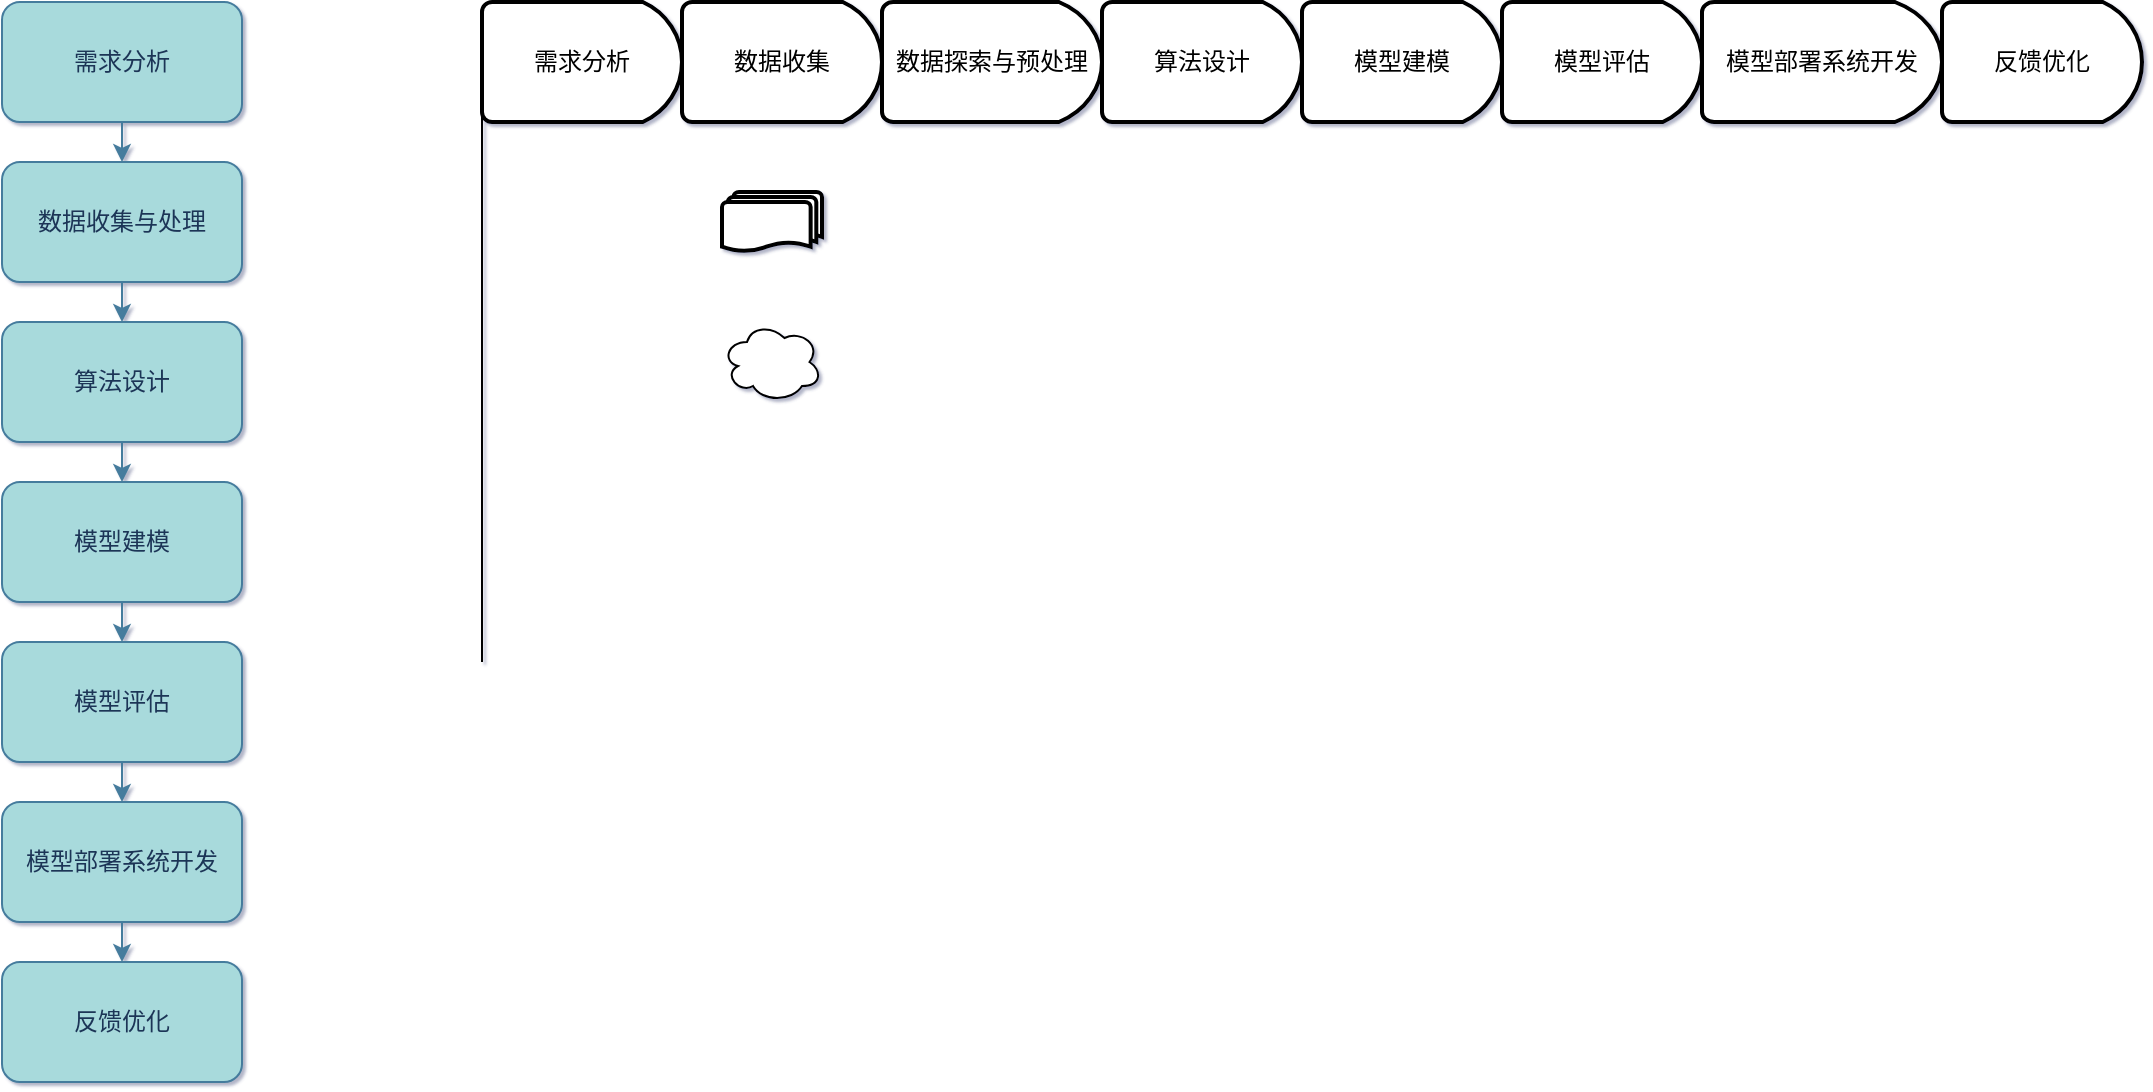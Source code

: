 <mxfile version="22.0.3" type="github">
  <diagram name="第 1 页" id="IjWyurTq-ILXQwRQvEtv">
    <mxGraphModel dx="1077" dy="567" grid="1" gridSize="10" guides="1" tooltips="1" connect="1" arrows="1" fold="1" page="1" pageScale="1" pageWidth="827" pageHeight="1169" background="none" math="0" shadow="1">
      <root>
        <mxCell id="0" />
        <mxCell id="1" parent="0" />
        <mxCell id="pRw-AlsN8rjanIpTl_Nw-8" style="edgeStyle=orthogonalEdgeStyle;rounded=1;orthogonalLoop=1;jettySize=auto;html=1;entryX=0.5;entryY=0;entryDx=0;entryDy=0;fillColor=#A8DADC;strokeColor=#457B9D;labelBackgroundColor=none;fontColor=default;fontFamily=Times New Roman;" edge="1" parent="1" source="pRw-AlsN8rjanIpTl_Nw-1" target="pRw-AlsN8rjanIpTl_Nw-2">
          <mxGeometry relative="1" as="geometry" />
        </mxCell>
        <mxCell id="pRw-AlsN8rjanIpTl_Nw-1" value="&lt;p class=&quot;MsoNormal&quot;&gt;&lt;font face=&quot;Helvetica&quot;&gt;需求分析&lt;/font&gt;&lt;/p&gt;" style="rounded=1;whiteSpace=wrap;html=1;fillColor=#A8DADC;strokeColor=#457B9D;labelBackgroundColor=none;fontColor=#1D3557;fontFamily=Times New Roman;" vertex="1" parent="1">
          <mxGeometry x="380" y="70" width="120" height="60" as="geometry" />
        </mxCell>
        <mxCell id="pRw-AlsN8rjanIpTl_Nw-9" style="edgeStyle=orthogonalEdgeStyle;rounded=1;orthogonalLoop=1;jettySize=auto;html=1;entryX=0.5;entryY=0;entryDx=0;entryDy=0;fillColor=#A8DADC;strokeColor=#457B9D;labelBackgroundColor=none;fontColor=default;fontFamily=Times New Roman;" edge="1" parent="1" source="pRw-AlsN8rjanIpTl_Nw-2" target="pRw-AlsN8rjanIpTl_Nw-3">
          <mxGeometry relative="1" as="geometry" />
        </mxCell>
        <mxCell id="pRw-AlsN8rjanIpTl_Nw-2" value="&lt;p class=&quot;MsoNormal&quot;&gt;数据收集与处理&lt;/p&gt;" style="rounded=1;whiteSpace=wrap;html=1;fillColor=#A8DADC;strokeColor=#457B9D;labelBackgroundColor=none;fontColor=#1D3557;fontFamily=Times New Roman;" vertex="1" parent="1">
          <mxGeometry x="380" y="150" width="120" height="60" as="geometry" />
        </mxCell>
        <mxCell id="pRw-AlsN8rjanIpTl_Nw-10" style="edgeStyle=orthogonalEdgeStyle;rounded=1;orthogonalLoop=1;jettySize=auto;html=1;entryX=0.5;entryY=0;entryDx=0;entryDy=0;fillColor=#A8DADC;strokeColor=#457B9D;labelBackgroundColor=none;fontColor=default;fontFamily=Times New Roman;" edge="1" parent="1" source="pRw-AlsN8rjanIpTl_Nw-3" target="pRw-AlsN8rjanIpTl_Nw-4">
          <mxGeometry relative="1" as="geometry" />
        </mxCell>
        <mxCell id="pRw-AlsN8rjanIpTl_Nw-3" value="&lt;p class=&quot;MsoNormal&quot;&gt;算法设计&lt;/p&gt;" style="rounded=1;whiteSpace=wrap;html=1;fillColor=#A8DADC;strokeColor=#457B9D;labelBackgroundColor=none;fontColor=#1D3557;fontFamily=Times New Roman;" vertex="1" parent="1">
          <mxGeometry x="380" y="230" width="120" height="60" as="geometry" />
        </mxCell>
        <mxCell id="pRw-AlsN8rjanIpTl_Nw-11" style="edgeStyle=orthogonalEdgeStyle;rounded=1;orthogonalLoop=1;jettySize=auto;html=1;fillColor=#A8DADC;strokeColor=#457B9D;labelBackgroundColor=none;fontColor=default;fontFamily=Times New Roman;" edge="1" parent="1" source="pRw-AlsN8rjanIpTl_Nw-4" target="pRw-AlsN8rjanIpTl_Nw-7">
          <mxGeometry relative="1" as="geometry" />
        </mxCell>
        <mxCell id="pRw-AlsN8rjanIpTl_Nw-4" value="&lt;p class=&quot;MsoNormal&quot;&gt;模型建模&lt;/p&gt;" style="rounded=1;whiteSpace=wrap;html=1;fillColor=#A8DADC;strokeColor=#457B9D;labelBackgroundColor=none;fontColor=#1D3557;fontFamily=Times New Roman;" vertex="1" parent="1">
          <mxGeometry x="380" y="310" width="120" height="60" as="geometry" />
        </mxCell>
        <mxCell id="pRw-AlsN8rjanIpTl_Nw-14" style="edgeStyle=orthogonalEdgeStyle;rounded=1;orthogonalLoop=1;jettySize=auto;html=1;entryX=0.5;entryY=0;entryDx=0;entryDy=0;fillColor=#A8DADC;strokeColor=#457B9D;labelBackgroundColor=none;fontColor=default;fontFamily=Times New Roman;" edge="1" parent="1" source="pRw-AlsN8rjanIpTl_Nw-5" target="pRw-AlsN8rjanIpTl_Nw-6">
          <mxGeometry relative="1" as="geometry" />
        </mxCell>
        <mxCell id="pRw-AlsN8rjanIpTl_Nw-5" value="&lt;p class=&quot;MsoNormal&quot;&gt;模型部署系统开发&lt;/p&gt;" style="rounded=1;whiteSpace=wrap;html=1;fillColor=#A8DADC;strokeColor=#457B9D;labelBackgroundColor=none;fontColor=#1D3557;fontFamily=Times New Roman;" vertex="1" parent="1">
          <mxGeometry x="380" y="470" width="120" height="60" as="geometry" />
        </mxCell>
        <mxCell id="pRw-AlsN8rjanIpTl_Nw-6" value="&lt;p class=&quot;MsoNormal&quot;&gt;反馈优化&lt;/p&gt;" style="rounded=1;whiteSpace=wrap;html=1;fillColor=#A8DADC;strokeColor=#457B9D;labelBackgroundColor=none;fontColor=#1D3557;fontFamily=Times New Roman;" vertex="1" parent="1">
          <mxGeometry x="380" y="550" width="120" height="60" as="geometry" />
        </mxCell>
        <mxCell id="pRw-AlsN8rjanIpTl_Nw-13" style="edgeStyle=orthogonalEdgeStyle;rounded=1;orthogonalLoop=1;jettySize=auto;html=1;entryX=0.5;entryY=0;entryDx=0;entryDy=0;fillColor=#A8DADC;strokeColor=#457B9D;labelBackgroundColor=none;fontColor=default;fontFamily=Times New Roman;" edge="1" parent="1" source="pRw-AlsN8rjanIpTl_Nw-7" target="pRw-AlsN8rjanIpTl_Nw-5">
          <mxGeometry relative="1" as="geometry" />
        </mxCell>
        <mxCell id="pRw-AlsN8rjanIpTl_Nw-7" value="&lt;p class=&quot;MsoNormal&quot;&gt;模型评估&lt;/p&gt;" style="rounded=1;whiteSpace=wrap;html=1;fillColor=#A8DADC;strokeColor=#457B9D;labelBackgroundColor=none;fontColor=#1D3557;fontFamily=Times New Roman;" vertex="1" parent="1">
          <mxGeometry x="380" y="390" width="120" height="60" as="geometry" />
        </mxCell>
        <mxCell id="pRw-AlsN8rjanIpTl_Nw-18" value="需求分析" style="strokeWidth=2;html=1;shape=mxgraph.flowchart.delay;whiteSpace=wrap;" vertex="1" parent="1">
          <mxGeometry x="620" y="70" width="100" height="60" as="geometry" />
        </mxCell>
        <mxCell id="pRw-AlsN8rjanIpTl_Nw-19" value="数据收集" style="strokeWidth=2;html=1;shape=mxgraph.flowchart.delay;whiteSpace=wrap;" vertex="1" parent="1">
          <mxGeometry x="720" y="70" width="100" height="60" as="geometry" />
        </mxCell>
        <mxCell id="pRw-AlsN8rjanIpTl_Nw-20" value="数据探索与预处理" style="strokeWidth=2;html=1;shape=mxgraph.flowchart.delay;whiteSpace=wrap;" vertex="1" parent="1">
          <mxGeometry x="820" y="70" width="110" height="60" as="geometry" />
        </mxCell>
        <mxCell id="pRw-AlsN8rjanIpTl_Nw-21" value="算法设计" style="strokeWidth=2;html=1;shape=mxgraph.flowchart.delay;whiteSpace=wrap;" vertex="1" parent="1">
          <mxGeometry x="930" y="70" width="100" height="60" as="geometry" />
        </mxCell>
        <mxCell id="pRw-AlsN8rjanIpTl_Nw-22" value="模型建模" style="strokeWidth=2;html=1;shape=mxgraph.flowchart.delay;whiteSpace=wrap;" vertex="1" parent="1">
          <mxGeometry x="1030" y="70" width="100" height="60" as="geometry" />
        </mxCell>
        <mxCell id="pRw-AlsN8rjanIpTl_Nw-23" value="模型评估" style="strokeWidth=2;html=1;shape=mxgraph.flowchart.delay;whiteSpace=wrap;" vertex="1" parent="1">
          <mxGeometry x="1130" y="70" width="100" height="60" as="geometry" />
        </mxCell>
        <mxCell id="pRw-AlsN8rjanIpTl_Nw-25" value="" style="endArrow=none;html=1;rounded=0;entryX=0.02;entryY=0.985;entryDx=0;entryDy=0;entryPerimeter=0;" edge="1" parent="1">
          <mxGeometry width="50" height="50" relative="1" as="geometry">
            <mxPoint x="620" y="400" as="sourcePoint" />
            <mxPoint x="620.0" y="124.55" as="targetPoint" />
          </mxGeometry>
        </mxCell>
        <mxCell id="pRw-AlsN8rjanIpTl_Nw-26" value="模型部署系统开发" style="strokeWidth=2;html=1;shape=mxgraph.flowchart.delay;whiteSpace=wrap;" vertex="1" parent="1">
          <mxGeometry x="1230" y="70" width="120" height="60" as="geometry" />
        </mxCell>
        <mxCell id="pRw-AlsN8rjanIpTl_Nw-27" value="反馈优化" style="strokeWidth=2;html=1;shape=mxgraph.flowchart.delay;whiteSpace=wrap;" vertex="1" parent="1">
          <mxGeometry x="1350" y="70" width="100" height="60" as="geometry" />
        </mxCell>
        <mxCell id="pRw-AlsN8rjanIpTl_Nw-29" value="" style="strokeWidth=2;html=1;shape=mxgraph.flowchart.multi-document;whiteSpace=wrap;" vertex="1" parent="1">
          <mxGeometry x="740" y="165" width="50" height="30" as="geometry" />
        </mxCell>
        <mxCell id="pRw-AlsN8rjanIpTl_Nw-30" value="" style="ellipse;shape=cloud;whiteSpace=wrap;html=1;" vertex="1" parent="1">
          <mxGeometry x="740" y="230" width="50" height="40" as="geometry" />
        </mxCell>
      </root>
    </mxGraphModel>
  </diagram>
</mxfile>
